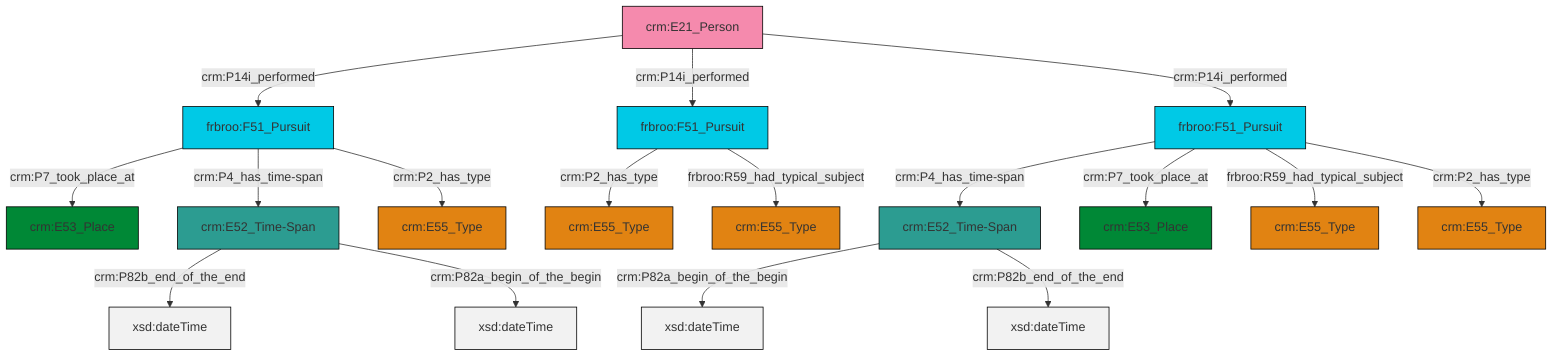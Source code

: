 graph TD
classDef Literal fill:#f2f2f2,stroke:#000000;
classDef CRM_Entity fill:#FFFFFF,stroke:#000000;
classDef Temporal_Entity fill:#00C9E6, stroke:#000000;
classDef Type fill:#E18312, stroke:#000000;
classDef Time-Span fill:#2C9C91, stroke:#000000;
classDef Appellation fill:#FFEB7F, stroke:#000000;
classDef Place fill:#008836, stroke:#000000;
classDef Persistent_Item fill:#B266B2, stroke:#000000;
classDef Conceptual_Object fill:#FFD700, stroke:#000000;
classDef Physical_Thing fill:#D2B48C, stroke:#000000;
classDef Actor fill:#f58aad, stroke:#000000;
classDef PC_Classes fill:#4ce600, stroke:#000000;
classDef Multi fill:#cccccc,stroke:#000000;

0["frbroo:F51_Pursuit"]:::Temporal_Entity -->|crm:P7_took_place_at| 1["crm:E53_Place"]:::Place
7["crm:E52_Time-Span"]:::Time-Span -->|crm:P82b_end_of_the_end| 8[xsd:dateTime]:::Literal
4["crm:E21_Person"]:::Actor -->|crm:P14i_performed| 0["frbroo:F51_Pursuit"]:::Temporal_Entity
0["frbroo:F51_Pursuit"]:::Temporal_Entity -->|crm:P4_has_time-span| 7["crm:E52_Time-Span"]:::Time-Span
4["crm:E21_Person"]:::Actor -->|crm:P14i_performed| 12["frbroo:F51_Pursuit"]:::Temporal_Entity
4["crm:E21_Person"]:::Actor -->|crm:P14i_performed| 10["frbroo:F51_Pursuit"]:::Temporal_Entity
7["crm:E52_Time-Span"]:::Time-Span -->|crm:P82a_begin_of_the_begin| 13[xsd:dateTime]:::Literal
10["frbroo:F51_Pursuit"]:::Temporal_Entity -->|crm:P4_has_time-span| 16["crm:E52_Time-Span"]:::Time-Span
16["crm:E52_Time-Span"]:::Time-Span -->|crm:P82a_begin_of_the_begin| 18[xsd:dateTime]:::Literal
10["frbroo:F51_Pursuit"]:::Temporal_Entity -->|crm:P7_took_place_at| 19["crm:E53_Place"]:::Place
12["frbroo:F51_Pursuit"]:::Temporal_Entity -->|crm:P2_has_type| 14["crm:E55_Type"]:::Type
0["frbroo:F51_Pursuit"]:::Temporal_Entity -->|crm:P2_has_type| 2["crm:E55_Type"]:::Type
10["frbroo:F51_Pursuit"]:::Temporal_Entity -->|frbroo:R59_had_typical_subject| 24["crm:E55_Type"]:::Type
16["crm:E52_Time-Span"]:::Time-Span -->|crm:P82b_end_of_the_end| 26[xsd:dateTime]:::Literal
10["frbroo:F51_Pursuit"]:::Temporal_Entity -->|crm:P2_has_type| 20["crm:E55_Type"]:::Type
12["frbroo:F51_Pursuit"]:::Temporal_Entity -->|frbroo:R59_had_typical_subject| 22["crm:E55_Type"]:::Type